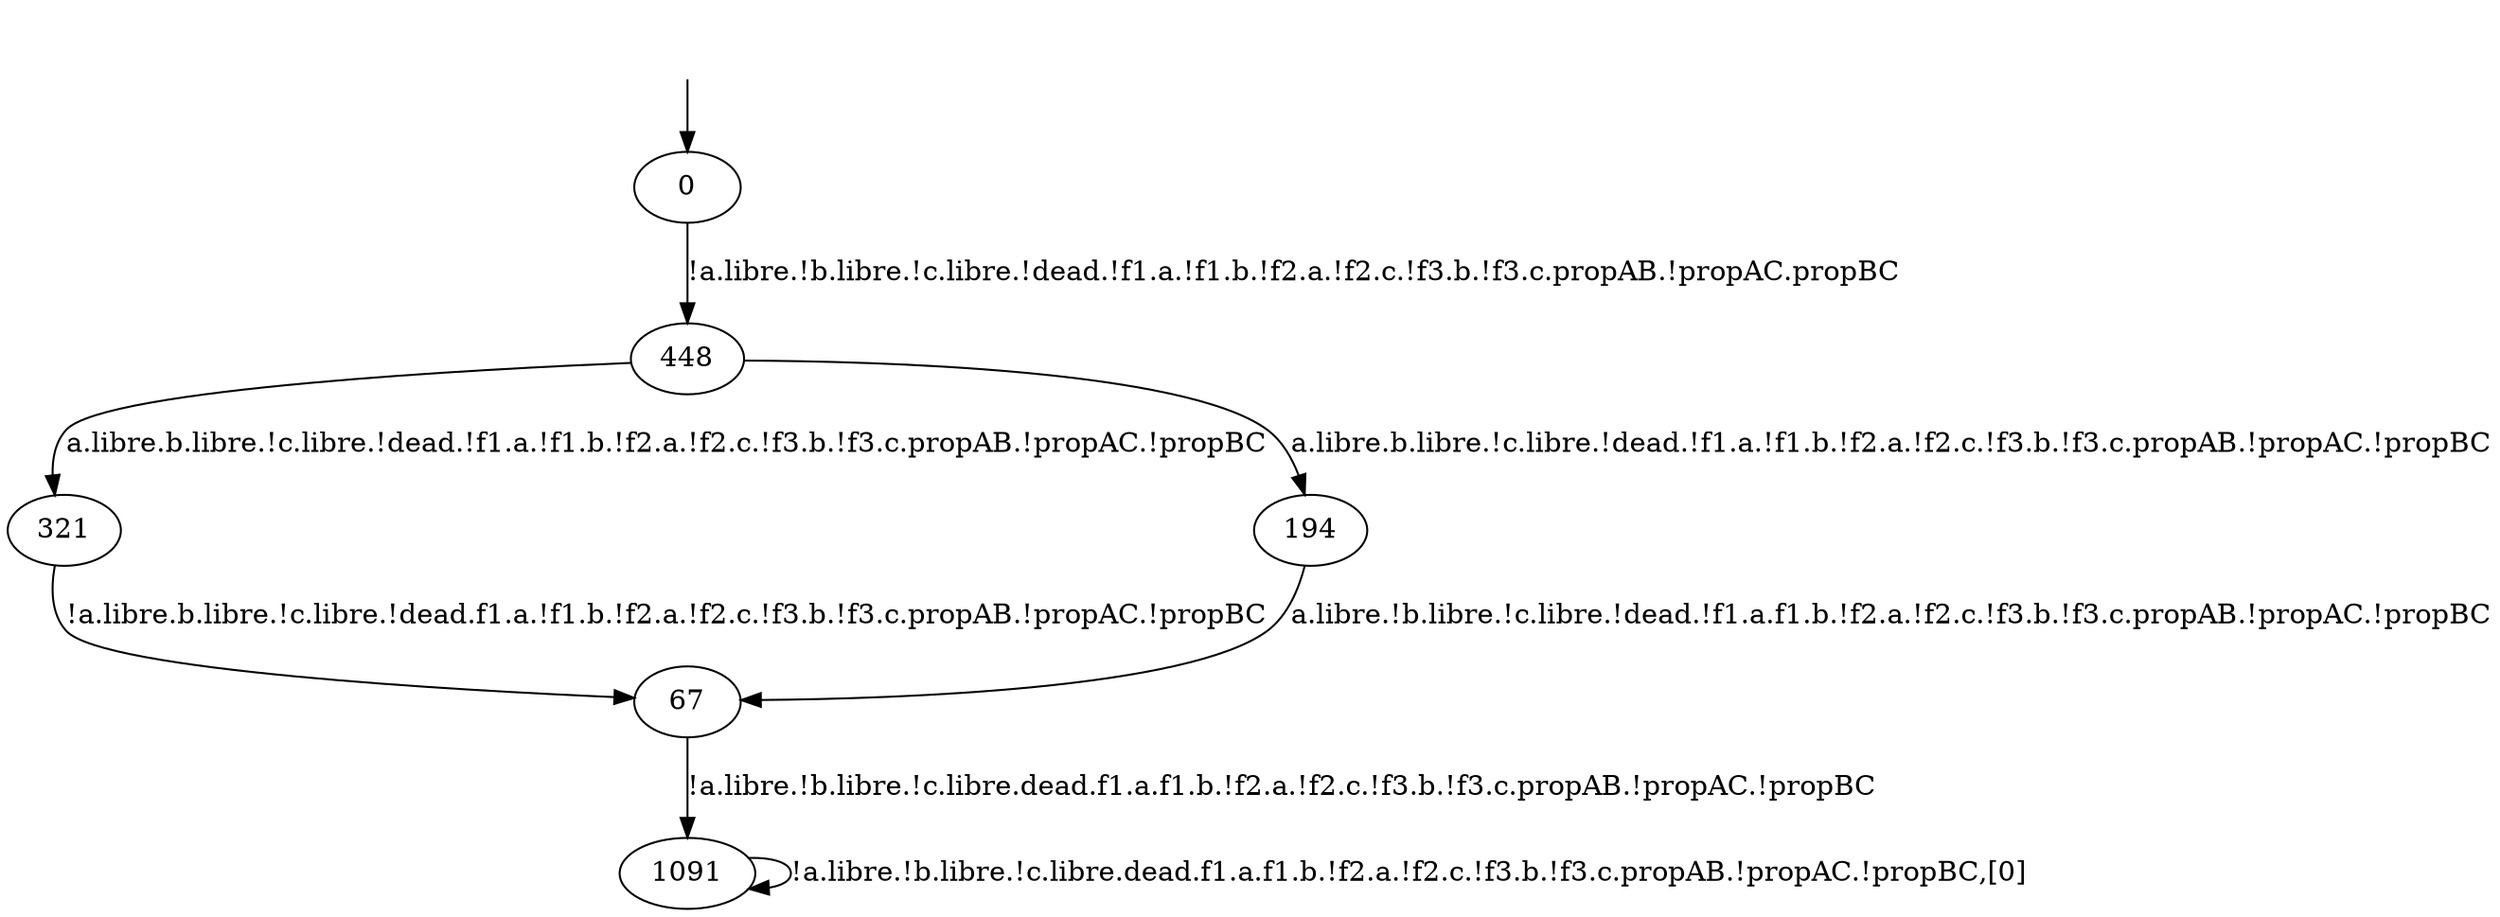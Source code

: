 digraph system {
_0[label="", shape=none ];
_0->0;
1091->1091 [label= "!a.libre.!b.libre.!c.libre.dead.f1.a.f1.b.!f2.a.!f2.c.!f3.b.!f3.c.propAB.!propAC.!propBC,[0]"];
67->1091 [label= "!a.libre.!b.libre.!c.libre.dead.f1.a.f1.b.!f2.a.!f2.c.!f3.b.!f3.c.propAB.!propAC.!propBC"];
321->67 [label= "!a.libre.b.libre.!c.libre.!dead.f1.a.!f1.b.!f2.a.!f2.c.!f3.b.!f3.c.propAB.!propAC.!propBC"];
194->67 [label= "a.libre.!b.libre.!c.libre.!dead.!f1.a.f1.b.!f2.a.!f2.c.!f3.b.!f3.c.propAB.!propAC.!propBC"];
448->321 [label= "a.libre.b.libre.!c.libre.!dead.!f1.a.!f1.b.!f2.a.!f2.c.!f3.b.!f3.c.propAB.!propAC.!propBC"];
448->194 [label= "a.libre.b.libre.!c.libre.!dead.!f1.a.!f1.b.!f2.a.!f2.c.!f3.b.!f3.c.propAB.!propAC.!propBC"];
0->448 [label= "!a.libre.!b.libre.!c.libre.!dead.!f1.a.!f1.b.!f2.a.!f2.c.!f3.b.!f3.c.propAB.!propAC.propBC"];
}

